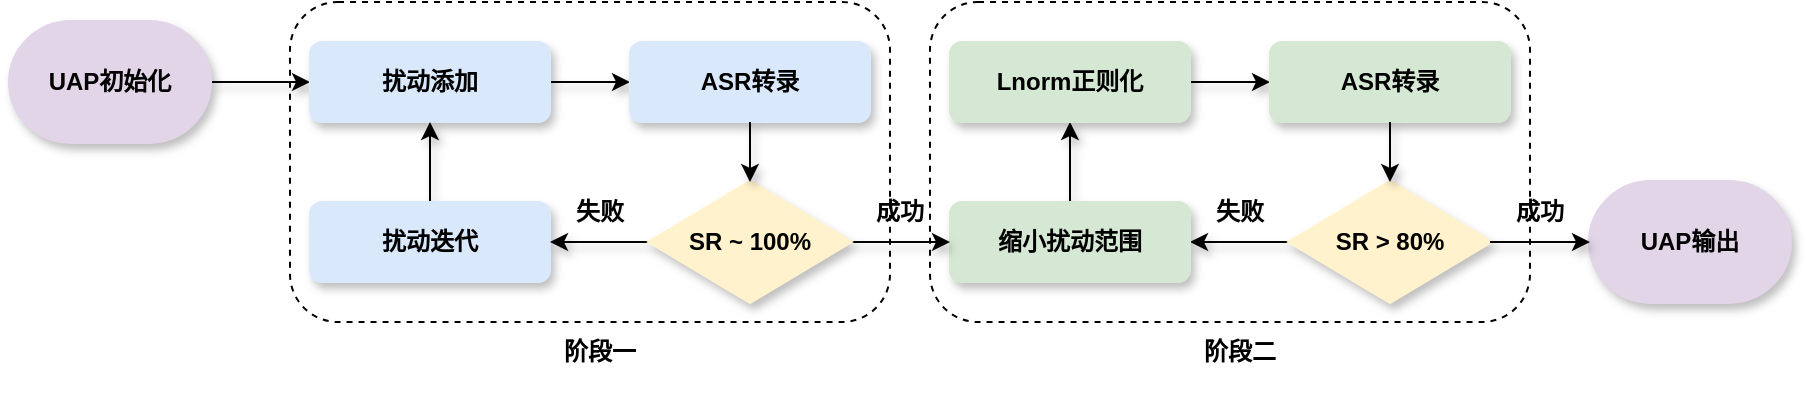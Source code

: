 <mxfile version="24.4.13" type="github">
  <diagram name="第 1 页" id="0LxmPnvrmMMGMxHu9FxR">
    <mxGraphModel dx="2048" dy="759" grid="1" gridSize="10" guides="1" tooltips="1" connect="1" arrows="1" fold="1" page="1" pageScale="1" pageWidth="827" pageHeight="1169" math="0" shadow="0">
      <root>
        <mxCell id="0" />
        <mxCell id="1" parent="0" />
        <mxCell id="Eouds0ThAzRM2J5gA6yW-35" value="" style="rounded=1;whiteSpace=wrap;html=1;fillColor=none;dashed=1;" vertex="1" parent="1">
          <mxGeometry x="40" y="300" width="300" height="160" as="geometry" />
        </mxCell>
        <mxCell id="Eouds0ThAzRM2J5gA6yW-23" style="edgeStyle=orthogonalEdgeStyle;rounded=0;orthogonalLoop=1;jettySize=auto;html=1;exitX=0;exitY=0.5;exitDx=0;exitDy=0;exitPerimeter=0;entryX=1;entryY=0.5;entryDx=0;entryDy=0;fontStyle=1;shadow=1;" edge="1" parent="1" source="fX8ZpNidz7TeA1vzOnIw-2" target="fX8ZpNidz7TeA1vzOnIw-3">
          <mxGeometry relative="1" as="geometry" />
        </mxCell>
        <mxCell id="fX8ZpNidz7TeA1vzOnIw-2" value="SR &amp;gt; 80%" style="strokeWidth=2;html=1;shape=mxgraph.flowchart.decision;whiteSpace=wrap;fontStyle=1;fillColor=#FFF2CC;strokeColor=#FFF2CC;shadow=1;" parent="1" vertex="1">
          <mxGeometry x="540" y="390" width="100" height="60" as="geometry" />
        </mxCell>
        <mxCell id="Eouds0ThAzRM2J5gA6yW-20" style="edgeStyle=orthogonalEdgeStyle;rounded=0;orthogonalLoop=1;jettySize=auto;html=1;exitX=0.5;exitY=0;exitDx=0;exitDy=0;entryX=0.5;entryY=1;entryDx=0;entryDy=0;fontStyle=1;shadow=1;" edge="1" parent="1" source="fX8ZpNidz7TeA1vzOnIw-3" target="fX8ZpNidz7TeA1vzOnIw-10">
          <mxGeometry relative="1" as="geometry" />
        </mxCell>
        <mxCell id="fX8ZpNidz7TeA1vzOnIw-3" value="缩小扰动范围" style="rounded=1;whiteSpace=wrap;html=1;fontStyle=1;fillColor=#D5E8D4;strokeColor=#D5E8D4;shadow=1;" parent="1" vertex="1">
          <mxGeometry x="370" y="400" width="120" height="40" as="geometry" />
        </mxCell>
        <mxCell id="fX8ZpNidz7TeA1vzOnIw-8" value="UAP输出" style="strokeWidth=2;html=1;shape=mxgraph.flowchart.terminator;whiteSpace=wrap;fontStyle=1;fillColor=#E1D5E7;strokeColor=#E1D5E7;shadow=1;" parent="1" vertex="1">
          <mxGeometry x="690" y="390" width="100" height="60" as="geometry" />
        </mxCell>
        <mxCell id="fX8ZpNidz7TeA1vzOnIw-9" value="阶段二" style="text;html=1;align=center;verticalAlign=middle;whiteSpace=wrap;rounded=0;fontStyle=1;shadow=1;" parent="1" vertex="1">
          <mxGeometry x="490" y="460" width="50" height="30" as="geometry" />
        </mxCell>
        <mxCell id="Eouds0ThAzRM2J5gA6yW-21" style="edgeStyle=orthogonalEdgeStyle;rounded=0;orthogonalLoop=1;jettySize=auto;html=1;exitX=1;exitY=0.5;exitDx=0;exitDy=0;entryX=0;entryY=0.5;entryDx=0;entryDy=0;fontStyle=1;shadow=1;" edge="1" parent="1" source="fX8ZpNidz7TeA1vzOnIw-10" target="fX8ZpNidz7TeA1vzOnIw-12">
          <mxGeometry relative="1" as="geometry" />
        </mxCell>
        <mxCell id="fX8ZpNidz7TeA1vzOnIw-10" value="Lnorm正则化" style="rounded=1;whiteSpace=wrap;html=1;fontStyle=1;fillColor=#D5E8D4;strokeColor=#D5E8D4;shadow=1;" parent="1" vertex="1">
          <mxGeometry x="370" y="320" width="120" height="40" as="geometry" />
        </mxCell>
        <mxCell id="fX8ZpNidz7TeA1vzOnIw-12" value="ASR转录" style="rounded=1;whiteSpace=wrap;html=1;fontStyle=1;fillColor=#D5E8D4;strokeColor=#D5E8D4;shadow=1;" parent="1" vertex="1">
          <mxGeometry x="530" y="320" width="120" height="40" as="geometry" />
        </mxCell>
        <mxCell id="Eouds0ThAzRM2J5gA6yW-6" style="edgeStyle=orthogonalEdgeStyle;rounded=0;orthogonalLoop=1;jettySize=auto;html=1;exitX=1;exitY=0.5;exitDx=0;exitDy=0;exitPerimeter=0;entryX=0;entryY=0.5;entryDx=0;entryDy=0;fontStyle=1;shadow=1;" edge="1" parent="1" source="Eouds0ThAzRM2J5gA6yW-1" target="Eouds0ThAzRM2J5gA6yW-2">
          <mxGeometry relative="1" as="geometry" />
        </mxCell>
        <mxCell id="Eouds0ThAzRM2J5gA6yW-1" value="UAP初始化" style="strokeWidth=2;html=1;shape=mxgraph.flowchart.terminator;whiteSpace=wrap;fontStyle=1;fillColor=#E1D5E7;strokeColor=#E1D5E7;shadow=1;" vertex="1" parent="1">
          <mxGeometry x="-100" y="310" width="100" height="60" as="geometry" />
        </mxCell>
        <mxCell id="Eouds0ThAzRM2J5gA6yW-12" style="edgeStyle=orthogonalEdgeStyle;rounded=0;orthogonalLoop=1;jettySize=auto;html=1;exitX=1;exitY=0.5;exitDx=0;exitDy=0;entryX=0;entryY=0.5;entryDx=0;entryDy=0;fontStyle=1;shadow=1;" edge="1" parent="1" source="Eouds0ThAzRM2J5gA6yW-2" target="Eouds0ThAzRM2J5gA6yW-11">
          <mxGeometry relative="1" as="geometry" />
        </mxCell>
        <mxCell id="Eouds0ThAzRM2J5gA6yW-2" value="扰动添加" style="rounded=1;whiteSpace=wrap;html=1;fontStyle=1;fillColor=#DAE8FC;strokeColor=#DAE8FC;shadow=1;" vertex="1" parent="1">
          <mxGeometry x="50" y="320" width="120" height="40" as="geometry" />
        </mxCell>
        <mxCell id="Eouds0ThAzRM2J5gA6yW-10" style="edgeStyle=orthogonalEdgeStyle;rounded=0;orthogonalLoop=1;jettySize=auto;html=1;exitX=0.5;exitY=0;exitDx=0;exitDy=0;entryX=0.5;entryY=1;entryDx=0;entryDy=0;fontStyle=1;shadow=1;" edge="1" parent="1" source="Eouds0ThAzRM2J5gA6yW-5" target="Eouds0ThAzRM2J5gA6yW-2">
          <mxGeometry relative="1" as="geometry" />
        </mxCell>
        <mxCell id="Eouds0ThAzRM2J5gA6yW-5" value="扰动迭代" style="rounded=1;whiteSpace=wrap;html=1;fontStyle=1;fillColor=#DAE8FC;strokeColor=#DAE8FC;shadow=1;" vertex="1" parent="1">
          <mxGeometry x="50" y="400" width="120" height="40" as="geometry" />
        </mxCell>
        <mxCell id="Eouds0ThAzRM2J5gA6yW-11" value="ASR转录" style="rounded=1;whiteSpace=wrap;html=1;fontStyle=1;fillColor=#DAE8FC;strokeColor=#DAE8FC;shadow=1;" vertex="1" parent="1">
          <mxGeometry x="210" y="320" width="120" height="40" as="geometry" />
        </mxCell>
        <mxCell id="Eouds0ThAzRM2J5gA6yW-19" style="edgeStyle=orthogonalEdgeStyle;rounded=0;orthogonalLoop=1;jettySize=auto;html=1;exitX=1;exitY=0.5;exitDx=0;exitDy=0;exitPerimeter=0;entryX=0;entryY=0.5;entryDx=0;entryDy=0;fontStyle=1;shadow=1;" edge="1" parent="1" source="Eouds0ThAzRM2J5gA6yW-14" target="fX8ZpNidz7TeA1vzOnIw-3">
          <mxGeometry relative="1" as="geometry" />
        </mxCell>
        <mxCell id="Eouds0ThAzRM2J5gA6yW-34" style="edgeStyle=orthogonalEdgeStyle;rounded=0;orthogonalLoop=1;jettySize=auto;html=1;exitX=0;exitY=0.5;exitDx=0;exitDy=0;exitPerimeter=0;entryX=1;entryY=0.5;entryDx=0;entryDy=0;fontStyle=1;shadow=1;" edge="1" parent="1" source="Eouds0ThAzRM2J5gA6yW-14" target="Eouds0ThAzRM2J5gA6yW-5">
          <mxGeometry relative="1" as="geometry" />
        </mxCell>
        <mxCell id="Eouds0ThAzRM2J5gA6yW-14" value="SR ~ 100%" style="strokeWidth=2;html=1;shape=mxgraph.flowchart.decision;whiteSpace=wrap;fontStyle=1;fillColor=#FFF2CC;strokeColor=#FFF2CC;shadow=1;" vertex="1" parent="1">
          <mxGeometry x="220" y="390" width="100" height="60" as="geometry" />
        </mxCell>
        <mxCell id="Eouds0ThAzRM2J5gA6yW-18" style="edgeStyle=orthogonalEdgeStyle;rounded=0;orthogonalLoop=1;jettySize=auto;html=1;exitX=0.5;exitY=1;exitDx=0;exitDy=0;entryX=0.5;entryY=0;entryDx=0;entryDy=0;entryPerimeter=0;fontStyle=1;shadow=1;" edge="1" parent="1" source="Eouds0ThAzRM2J5gA6yW-11" target="Eouds0ThAzRM2J5gA6yW-14">
          <mxGeometry relative="1" as="geometry" />
        </mxCell>
        <mxCell id="Eouds0ThAzRM2J5gA6yW-22" style="edgeStyle=orthogonalEdgeStyle;rounded=0;orthogonalLoop=1;jettySize=auto;html=1;exitX=0.5;exitY=1;exitDx=0;exitDy=0;entryX=0.5;entryY=0;entryDx=0;entryDy=0;entryPerimeter=0;fontStyle=1;shadow=1;" edge="1" parent="1" source="fX8ZpNidz7TeA1vzOnIw-12" target="fX8ZpNidz7TeA1vzOnIw-2">
          <mxGeometry relative="1" as="geometry" />
        </mxCell>
        <mxCell id="Eouds0ThAzRM2J5gA6yW-24" style="edgeStyle=orthogonalEdgeStyle;rounded=0;orthogonalLoop=1;jettySize=auto;html=1;exitX=1;exitY=0.5;exitDx=0;exitDy=0;exitPerimeter=0;entryX=0;entryY=0.5;entryDx=0;entryDy=0;entryPerimeter=0;fontStyle=1;shadow=1;" edge="1" parent="1" source="fX8ZpNidz7TeA1vzOnIw-2" target="fX8ZpNidz7TeA1vzOnIw-8">
          <mxGeometry relative="1" as="geometry" />
        </mxCell>
        <mxCell id="Eouds0ThAzRM2J5gA6yW-27" value="成功" style="text;html=1;align=center;verticalAlign=middle;whiteSpace=wrap;rounded=0;fontStyle=1;shadow=1;" vertex="1" parent="1">
          <mxGeometry x="320" y="390" width="50" height="30" as="geometry" />
        </mxCell>
        <mxCell id="Eouds0ThAzRM2J5gA6yW-28" value="成功" style="text;html=1;align=center;verticalAlign=middle;whiteSpace=wrap;rounded=0;fontStyle=1;shadow=1;" vertex="1" parent="1">
          <mxGeometry x="640" y="390" width="50" height="30" as="geometry" />
        </mxCell>
        <mxCell id="Eouds0ThAzRM2J5gA6yW-29" value="阶段一" style="text;html=1;align=center;verticalAlign=middle;whiteSpace=wrap;rounded=0;fontStyle=1;shadow=1;" vertex="1" parent="1">
          <mxGeometry x="170" y="460" width="50" height="30" as="geometry" />
        </mxCell>
        <mxCell id="Eouds0ThAzRM2J5gA6yW-30" value="失败" style="text;html=1;align=center;verticalAlign=middle;whiteSpace=wrap;rounded=0;fontStyle=1;shadow=1;" vertex="1" parent="1">
          <mxGeometry x="490" y="390" width="50" height="30" as="geometry" />
        </mxCell>
        <mxCell id="Eouds0ThAzRM2J5gA6yW-31" value="失败" style="text;html=1;align=center;verticalAlign=middle;whiteSpace=wrap;rounded=0;fontStyle=1;shadow=1;" vertex="1" parent="1">
          <mxGeometry x="170" y="390" width="50" height="30" as="geometry" />
        </mxCell>
        <mxCell id="Eouds0ThAzRM2J5gA6yW-36" value="" style="rounded=1;whiteSpace=wrap;html=1;fillColor=none;dashed=1;" vertex="1" parent="1">
          <mxGeometry x="360" y="300" width="300" height="160" as="geometry" />
        </mxCell>
      </root>
    </mxGraphModel>
  </diagram>
</mxfile>
